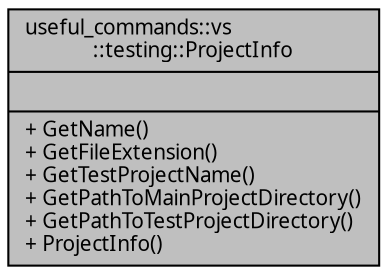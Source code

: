 digraph "useful_commands::vs::testing::ProjectInfo"
{
 // INTERACTIVE_SVG=YES
  edge [fontname="Verdana",fontsize="10",labelfontname="Verdana",labelfontsize="10"];
  node [fontname="Verdana",fontsize="10",shape=record];
  Node1 [label="{useful_commands::vs\l::testing::ProjectInfo\n||+ GetName()\l+ GetFileExtension()\l+ GetTestProjectName()\l+ GetPathToMainProjectDirectory()\l+ GetPathToTestProjectDirectory()\l+ ProjectInfo()\l}",height=0.2,width=0.4,color="black", fillcolor="grey75", style="filled", fontcolor="black"];
}
